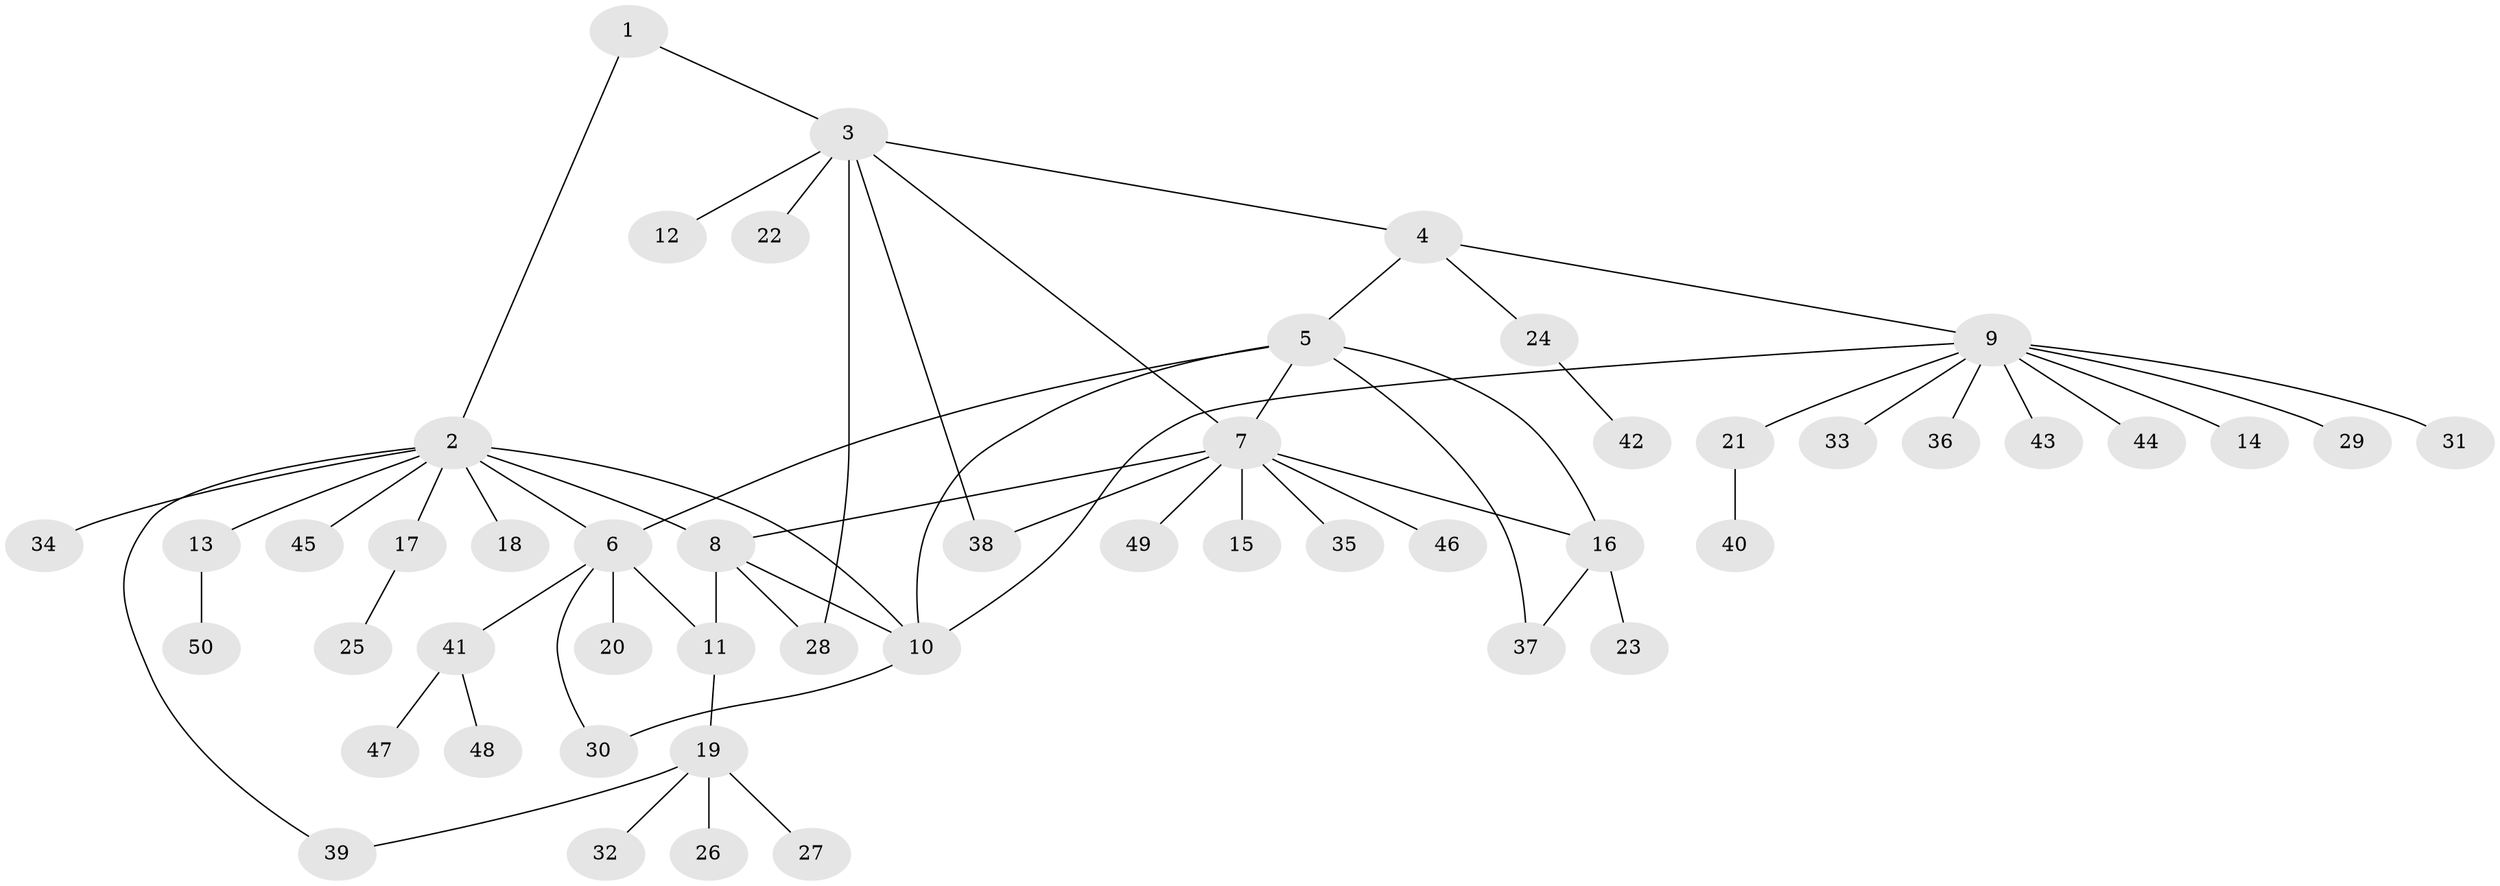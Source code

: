 // Generated by graph-tools (version 1.1) at 2025/50/03/09/25 03:50:42]
// undirected, 50 vertices, 62 edges
graph export_dot {
graph [start="1"]
  node [color=gray90,style=filled];
  1;
  2;
  3;
  4;
  5;
  6;
  7;
  8;
  9;
  10;
  11;
  12;
  13;
  14;
  15;
  16;
  17;
  18;
  19;
  20;
  21;
  22;
  23;
  24;
  25;
  26;
  27;
  28;
  29;
  30;
  31;
  32;
  33;
  34;
  35;
  36;
  37;
  38;
  39;
  40;
  41;
  42;
  43;
  44;
  45;
  46;
  47;
  48;
  49;
  50;
  1 -- 2;
  1 -- 3;
  2 -- 6;
  2 -- 8;
  2 -- 10;
  2 -- 13;
  2 -- 17;
  2 -- 18;
  2 -- 34;
  2 -- 39;
  2 -- 45;
  3 -- 4;
  3 -- 7;
  3 -- 12;
  3 -- 22;
  3 -- 28;
  3 -- 38;
  4 -- 5;
  4 -- 9;
  4 -- 24;
  5 -- 6;
  5 -- 7;
  5 -- 10;
  5 -- 16;
  5 -- 37;
  6 -- 11;
  6 -- 20;
  6 -- 30;
  6 -- 41;
  7 -- 8;
  7 -- 15;
  7 -- 16;
  7 -- 35;
  7 -- 38;
  7 -- 46;
  7 -- 49;
  8 -- 10;
  8 -- 11;
  8 -- 28;
  9 -- 10;
  9 -- 14;
  9 -- 21;
  9 -- 29;
  9 -- 31;
  9 -- 33;
  9 -- 36;
  9 -- 43;
  9 -- 44;
  10 -- 30;
  11 -- 19;
  13 -- 50;
  16 -- 23;
  16 -- 37;
  17 -- 25;
  19 -- 26;
  19 -- 27;
  19 -- 32;
  19 -- 39;
  21 -- 40;
  24 -- 42;
  41 -- 47;
  41 -- 48;
}
